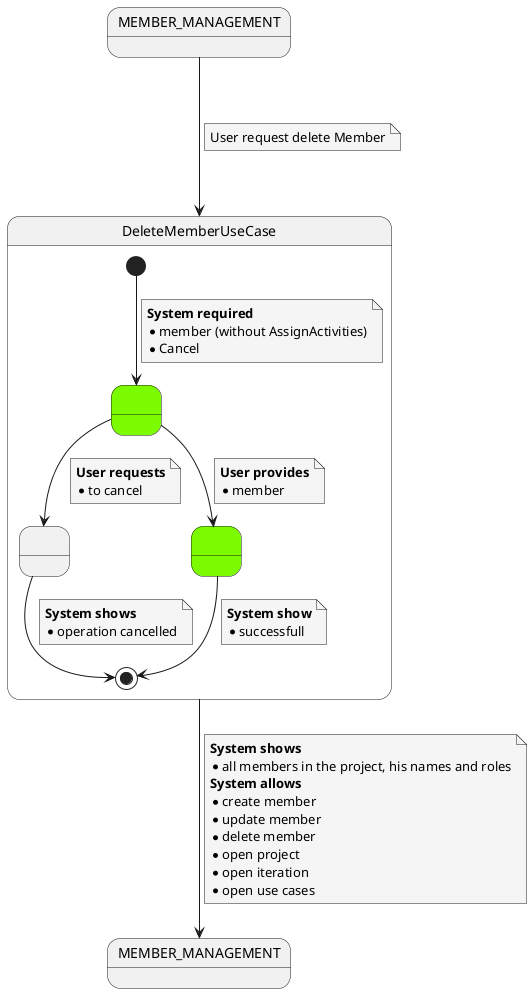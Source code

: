 @startuml
skinparam NoteBackgroundColor #whiteSmoke
state init as "MEMBER_MANAGEMENT"
state end as "MEMBER_MANAGEMENT"
init ---> DeleteMemberUseCase

note on link
    User request delete Member
end note

state DeleteMemberUseCase {
    state initial as " "#LawnGreen
    state 6 as " "
    state 5 as " "#LawnGreen
    [*]-->initial
    note on link
    <b>System required</b>
    * member (without AssignActivities)
    * Cancel
    end note

    5 --> [*]
    note on link
    <b>System show</b>
    * successfull
    end note


    initial-->5
    note on link
    <b>User provides</b>
    * member
    end note

    initial --> 6
    note on link
    <b>User requests</b>
    * to cancel
    end note

    6 --> [*]
    note on link
    <b>System shows</b>
    * operation cancelled
    end note

    DeleteMemberUseCase --> end
note on link
    <b>System shows</b>
    * all members in the project, his names and roles
    <b>System allows</b>
    * create member
    * update member
    * delete member
    * open project
    * open iteration
    * open use cases
end note
}
@enduml